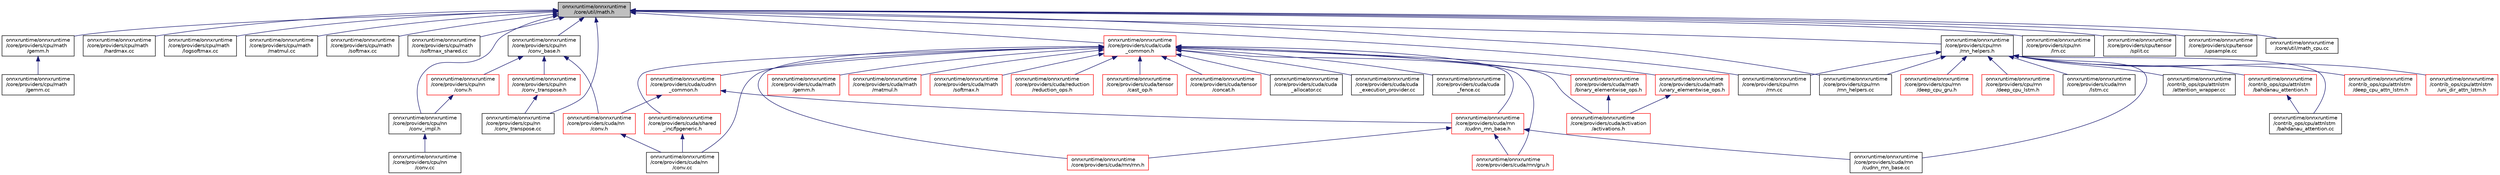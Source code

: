 digraph "onnxruntime/onnxruntime/core/util/math.h"
{
  edge [fontname="Helvetica",fontsize="10",labelfontname="Helvetica",labelfontsize="10"];
  node [fontname="Helvetica",fontsize="10",shape=record];
  Node40 [label="onnxruntime/onnxruntime\l/core/util/math.h",height=0.2,width=0.4,color="black", fillcolor="grey75", style="filled", fontcolor="black"];
  Node40 -> Node41 [dir="back",color="midnightblue",fontsize="10",style="solid"];
  Node41 [label="onnxruntime/onnxruntime\l/core/providers/cpu/math\l/gemm.h",height=0.2,width=0.4,color="black", fillcolor="white", style="filled",URL="$cpu_2math_2gemm_8h.html"];
  Node41 -> Node42 [dir="back",color="midnightblue",fontsize="10",style="solid"];
  Node42 [label="onnxruntime/onnxruntime\l/core/providers/cpu/math\l/gemm.cc",height=0.2,width=0.4,color="black", fillcolor="white", style="filled",URL="$cpu_2math_2gemm_8cc.html"];
  Node40 -> Node43 [dir="back",color="midnightblue",fontsize="10",style="solid"];
  Node43 [label="onnxruntime/onnxruntime\l/core/providers/cpu/math\l/hardmax.cc",height=0.2,width=0.4,color="black", fillcolor="white", style="filled",URL="$hardmax_8cc.html"];
  Node40 -> Node44 [dir="back",color="midnightblue",fontsize="10",style="solid"];
  Node44 [label="onnxruntime/onnxruntime\l/core/providers/cpu/math\l/logsoftmax.cc",height=0.2,width=0.4,color="black", fillcolor="white", style="filled",URL="$logsoftmax_8cc.html"];
  Node40 -> Node45 [dir="back",color="midnightblue",fontsize="10",style="solid"];
  Node45 [label="onnxruntime/onnxruntime\l/core/providers/cpu/math\l/matmul.cc",height=0.2,width=0.4,color="black", fillcolor="white", style="filled",URL="$cpu_2math_2matmul_8cc.html"];
  Node40 -> Node46 [dir="back",color="midnightblue",fontsize="10",style="solid"];
  Node46 [label="onnxruntime/onnxruntime\l/core/providers/cpu/math\l/softmax.cc",height=0.2,width=0.4,color="black", fillcolor="white", style="filled",URL="$cpu_2math_2softmax_8cc.html"];
  Node40 -> Node47 [dir="back",color="midnightblue",fontsize="10",style="solid"];
  Node47 [label="onnxruntime/onnxruntime\l/core/providers/cpu/math\l/softmax_shared.cc",height=0.2,width=0.4,color="black", fillcolor="white", style="filled",URL="$softmax__shared_8cc.html"];
  Node40 -> Node48 [dir="back",color="midnightblue",fontsize="10",style="solid"];
  Node48 [label="onnxruntime/onnxruntime\l/core/providers/cpu/nn\l/conv_base.h",height=0.2,width=0.4,color="black", fillcolor="white", style="filled",URL="$conv__base_8h.html"];
  Node48 -> Node49 [dir="back",color="midnightblue",fontsize="10",style="solid"];
  Node49 [label="onnxruntime/onnxruntime\l/core/providers/cpu/nn\l/conv.h",height=0.2,width=0.4,color="red", fillcolor="white", style="filled",URL="$cpu_2nn_2conv_8h.html"];
  Node49 -> Node50 [dir="back",color="midnightblue",fontsize="10",style="solid"];
  Node50 [label="onnxruntime/onnxruntime\l/core/providers/cpu/nn\l/conv_impl.h",height=0.2,width=0.4,color="black", fillcolor="white", style="filled",URL="$conv__impl_8h.html"];
  Node50 -> Node51 [dir="back",color="midnightblue",fontsize="10",style="solid"];
  Node51 [label="onnxruntime/onnxruntime\l/core/providers/cpu/nn\l/conv.cc",height=0.2,width=0.4,color="black", fillcolor="white", style="filled",URL="$cpu_2nn_2conv_8cc.html"];
  Node48 -> Node54 [dir="back",color="midnightblue",fontsize="10",style="solid"];
  Node54 [label="onnxruntime/onnxruntime\l/core/providers/cpu/nn\l/conv_transpose.h",height=0.2,width=0.4,color="red", fillcolor="white", style="filled",URL="$cpu_2nn_2conv__transpose_8h.html"];
  Node54 -> Node55 [dir="back",color="midnightblue",fontsize="10",style="solid"];
  Node55 [label="onnxruntime/onnxruntime\l/core/providers/cpu/nn\l/conv_transpose.cc",height=0.2,width=0.4,color="black", fillcolor="white", style="filled",URL="$cpu_2nn_2conv__transpose_8cc.html"];
  Node48 -> Node58 [dir="back",color="midnightblue",fontsize="10",style="solid"];
  Node58 [label="onnxruntime/onnxruntime\l/core/providers/cuda/nn\l/conv.h",height=0.2,width=0.4,color="red", fillcolor="white", style="filled",URL="$cuda_2nn_2conv_8h.html"];
  Node58 -> Node59 [dir="back",color="midnightblue",fontsize="10",style="solid"];
  Node59 [label="onnxruntime/onnxruntime\l/core/providers/cuda/nn\l/conv.cc",height=0.2,width=0.4,color="black", fillcolor="white", style="filled",URL="$cuda_2nn_2conv_8cc.html"];
  Node40 -> Node50 [dir="back",color="midnightblue",fontsize="10",style="solid"];
  Node40 -> Node55 [dir="back",color="midnightblue",fontsize="10",style="solid"];
  Node40 -> Node60 [dir="back",color="midnightblue",fontsize="10",style="solid"];
  Node60 [label="onnxruntime/onnxruntime\l/core/providers/cpu/nn\l/lrn.cc",height=0.2,width=0.4,color="black", fillcolor="white", style="filled",URL="$cpu_2nn_2lrn_8cc.html"];
  Node40 -> Node61 [dir="back",color="midnightblue",fontsize="10",style="solid"];
  Node61 [label="onnxruntime/onnxruntime\l/core/providers/cpu/rnn\l/rnn.cc",height=0.2,width=0.4,color="black", fillcolor="white", style="filled",URL="$cpu_2rnn_2rnn_8cc.html"];
  Node40 -> Node62 [dir="back",color="midnightblue",fontsize="10",style="solid"];
  Node62 [label="onnxruntime/onnxruntime\l/core/providers/cpu/rnn\l/rnn_helpers.cc",height=0.2,width=0.4,color="black", fillcolor="white", style="filled",URL="$rnn__helpers_8cc.html"];
  Node40 -> Node63 [dir="back",color="midnightblue",fontsize="10",style="solid"];
  Node63 [label="onnxruntime/onnxruntime\l/core/providers/cpu/rnn\l/rnn_helpers.h",height=0.2,width=0.4,color="black", fillcolor="white", style="filled",URL="$rnn__helpers_8h.html"];
  Node63 -> Node64 [dir="back",color="midnightblue",fontsize="10",style="solid"];
  Node64 [label="onnxruntime/onnxruntime\l/contrib_ops/cpu/attnlstm\l/attention_wrapper.cc",height=0.2,width=0.4,color="black", fillcolor="white", style="filled",URL="$attention__wrapper_8cc.html"];
  Node63 -> Node65 [dir="back",color="midnightblue",fontsize="10",style="solid"];
  Node65 [label="onnxruntime/onnxruntime\l/contrib_ops/cpu/attnlstm\l/bahdanau_attention.h",height=0.2,width=0.4,color="red", fillcolor="white", style="filled",URL="$bahdanau__attention_8h.html"];
  Node65 -> Node66 [dir="back",color="midnightblue",fontsize="10",style="solid"];
  Node66 [label="onnxruntime/onnxruntime\l/contrib_ops/cpu/attnlstm\l/bahdanau_attention.cc",height=0.2,width=0.4,color="black", fillcolor="white", style="filled",URL="$bahdanau__attention_8cc.html"];
  Node63 -> Node66 [dir="back",color="midnightblue",fontsize="10",style="solid"];
  Node63 -> Node68 [dir="back",color="midnightblue",fontsize="10",style="solid"];
  Node68 [label="onnxruntime/onnxruntime\l/contrib_ops/cpu/attnlstm\l/deep_cpu_attn_lstm.h",height=0.2,width=0.4,color="red", fillcolor="white", style="filled",URL="$deep__cpu__attn__lstm_8h.html"];
  Node63 -> Node69 [dir="back",color="midnightblue",fontsize="10",style="solid"];
  Node69 [label="onnxruntime/onnxruntime\l/contrib_ops/cpu/attnlstm\l/uni_dir_attn_lstm.h",height=0.2,width=0.4,color="red", fillcolor="white", style="filled",URL="$uni__dir__attn__lstm_8h.html"];
  Node63 -> Node71 [dir="back",color="midnightblue",fontsize="10",style="solid"];
  Node71 [label="onnxruntime/onnxruntime\l/core/providers/cpu/rnn\l/deep_cpu_gru.h",height=0.2,width=0.4,color="red", fillcolor="white", style="filled",URL="$deep__cpu__gru_8h.html"];
  Node63 -> Node73 [dir="back",color="midnightblue",fontsize="10",style="solid"];
  Node73 [label="onnxruntime/onnxruntime\l/core/providers/cpu/rnn\l/deep_cpu_lstm.h",height=0.2,width=0.4,color="red", fillcolor="white", style="filled",URL="$deep__cpu__lstm_8h.html"];
  Node63 -> Node61 [dir="back",color="midnightblue",fontsize="10",style="solid"];
  Node63 -> Node62 [dir="back",color="midnightblue",fontsize="10",style="solid"];
  Node63 -> Node75 [dir="back",color="midnightblue",fontsize="10",style="solid"];
  Node75 [label="onnxruntime/onnxruntime\l/core/providers/cuda/rnn\l/cudnn_rnn_base.cc",height=0.2,width=0.4,color="black", fillcolor="white", style="filled",URL="$cudnn__rnn__base_8cc.html"];
  Node63 -> Node76 [dir="back",color="midnightblue",fontsize="10",style="solid"];
  Node76 [label="onnxruntime/onnxruntime\l/core/providers/cuda/rnn\l/lstm.cc",height=0.2,width=0.4,color="black", fillcolor="white", style="filled",URL="$lstm_8cc.html"];
  Node40 -> Node77 [dir="back",color="midnightblue",fontsize="10",style="solid"];
  Node77 [label="onnxruntime/onnxruntime\l/core/providers/cpu/tensor\l/split.cc",height=0.2,width=0.4,color="black", fillcolor="white", style="filled",URL="$split_8cc.html"];
  Node40 -> Node78 [dir="back",color="midnightblue",fontsize="10",style="solid"];
  Node78 [label="onnxruntime/onnxruntime\l/core/providers/cpu/tensor\l/upsample.cc",height=0.2,width=0.4,color="black", fillcolor="white", style="filled",URL="$cpu_2tensor_2upsample_8cc.html"];
  Node40 -> Node79 [dir="back",color="midnightblue",fontsize="10",style="solid"];
  Node79 [label="onnxruntime/onnxruntime\l/core/providers/cuda/cuda\l_common.h",height=0.2,width=0.4,color="red", fillcolor="white", style="filled",URL="$cuda__common_8h.html"];
  Node79 -> Node80 [dir="back",color="midnightblue",fontsize="10",style="solid"];
  Node80 [label="onnxruntime/onnxruntime\l/core/providers/cuda/activation\l/activations.h",height=0.2,width=0.4,color="red", fillcolor="white", style="filled",URL="$cuda_2activation_2activations_8h.html"];
  Node79 -> Node82 [dir="back",color="midnightblue",fontsize="10",style="solid"];
  Node82 [label="onnxruntime/onnxruntime\l/core/providers/cuda/cuda\l_allocator.cc",height=0.2,width=0.4,color="black", fillcolor="white", style="filled",URL="$cuda__allocator_8cc.html"];
  Node79 -> Node83 [dir="back",color="midnightblue",fontsize="10",style="solid"];
  Node83 [label="onnxruntime/onnxruntime\l/core/providers/cuda/cuda\l_execution_provider.cc",height=0.2,width=0.4,color="black", fillcolor="white", style="filled",URL="$cuda__execution__provider_8cc.html"];
  Node79 -> Node84 [dir="back",color="midnightblue",fontsize="10",style="solid"];
  Node84 [label="onnxruntime/onnxruntime\l/core/providers/cuda/cuda\l_fence.cc",height=0.2,width=0.4,color="black", fillcolor="white", style="filled",URL="$cuda__fence_8cc.html"];
  Node79 -> Node85 [dir="back",color="midnightblue",fontsize="10",style="solid"];
  Node85 [label="onnxruntime/onnxruntime\l/core/providers/cuda/cudnn\l_common.h",height=0.2,width=0.4,color="red", fillcolor="white", style="filled",URL="$cudnn__common_8h.html"];
  Node85 -> Node58 [dir="back",color="midnightblue",fontsize="10",style="solid"];
  Node85 -> Node98 [dir="back",color="midnightblue",fontsize="10",style="solid"];
  Node98 [label="onnxruntime/onnxruntime\l/core/providers/cuda/rnn\l/cudnn_rnn_base.h",height=0.2,width=0.4,color="red", fillcolor="white", style="filled",URL="$cudnn__rnn__base_8h.html"];
  Node98 -> Node75 [dir="back",color="midnightblue",fontsize="10",style="solid"];
  Node98 -> Node99 [dir="back",color="midnightblue",fontsize="10",style="solid"];
  Node99 [label="onnxruntime/onnxruntime\l/core/providers/cuda/rnn/gru.h",height=0.2,width=0.4,color="red", fillcolor="white", style="filled",URL="$gru_8h.html"];
  Node98 -> Node102 [dir="back",color="midnightblue",fontsize="10",style="solid"];
  Node102 [label="onnxruntime/onnxruntime\l/core/providers/cuda/rnn/rnn.h",height=0.2,width=0.4,color="red", fillcolor="white", style="filled",URL="$cuda_2rnn_2rnn_8h.html"];
  Node79 -> Node106 [dir="back",color="midnightblue",fontsize="10",style="solid"];
  Node106 [label="onnxruntime/onnxruntime\l/core/providers/cuda/math\l/binary_elementwise_ops.h",height=0.2,width=0.4,color="red", fillcolor="white", style="filled",URL="$binary__elementwise__ops_8h.html"];
  Node106 -> Node80 [dir="back",color="midnightblue",fontsize="10",style="solid"];
  Node79 -> Node108 [dir="back",color="midnightblue",fontsize="10",style="solid"];
  Node108 [label="onnxruntime/onnxruntime\l/core/providers/cuda/math\l/gemm.h",height=0.2,width=0.4,color="red", fillcolor="white", style="filled",URL="$cuda_2math_2gemm_8h.html"];
  Node79 -> Node109 [dir="back",color="midnightblue",fontsize="10",style="solid"];
  Node109 [label="onnxruntime/onnxruntime\l/core/providers/cuda/math\l/matmul.h",height=0.2,width=0.4,color="red", fillcolor="white", style="filled",URL="$cuda_2math_2matmul_8h.html"];
  Node79 -> Node111 [dir="back",color="midnightblue",fontsize="10",style="solid"];
  Node111 [label="onnxruntime/onnxruntime\l/core/providers/cuda/math\l/softmax.h",height=0.2,width=0.4,color="red", fillcolor="white", style="filled",URL="$cuda_2math_2softmax_8h.html"];
  Node79 -> Node112 [dir="back",color="midnightblue",fontsize="10",style="solid"];
  Node112 [label="onnxruntime/onnxruntime\l/core/providers/cuda/math\l/unary_elementwise_ops.h",height=0.2,width=0.4,color="red", fillcolor="white", style="filled",URL="$unary__elementwise__ops_8h.html"];
  Node112 -> Node80 [dir="back",color="midnightblue",fontsize="10",style="solid"];
  Node79 -> Node59 [dir="back",color="midnightblue",fontsize="10",style="solid"];
  Node79 -> Node114 [dir="back",color="midnightblue",fontsize="10",style="solid"];
  Node114 [label="onnxruntime/onnxruntime\l/core/providers/cuda/reduction\l/reduction_ops.h",height=0.2,width=0.4,color="red", fillcolor="white", style="filled",URL="$cuda_2reduction_2reduction__ops_8h.html"];
  Node79 -> Node98 [dir="back",color="midnightblue",fontsize="10",style="solid"];
  Node79 -> Node99 [dir="back",color="midnightblue",fontsize="10",style="solid"];
  Node79 -> Node102 [dir="back",color="midnightblue",fontsize="10",style="solid"];
  Node79 -> Node115 [dir="back",color="midnightblue",fontsize="10",style="solid"];
  Node115 [label="onnxruntime/onnxruntime\l/core/providers/cuda/shared\l_inc/fpgeneric.h",height=0.2,width=0.4,color="red", fillcolor="white", style="filled",URL="$fpgeneric_8h.html"];
  Node115 -> Node59 [dir="back",color="midnightblue",fontsize="10",style="solid"];
  Node79 -> Node116 [dir="back",color="midnightblue",fontsize="10",style="solid"];
  Node116 [label="onnxruntime/onnxruntime\l/core/providers/cuda/tensor\l/cast_op.h",height=0.2,width=0.4,color="red", fillcolor="white", style="filled",URL="$cuda_2tensor_2cast__op_8h.html"];
  Node79 -> Node118 [dir="back",color="midnightblue",fontsize="10",style="solid"];
  Node118 [label="onnxruntime/onnxruntime\l/core/providers/cuda/tensor\l/concat.h",height=0.2,width=0.4,color="red", fillcolor="white", style="filled",URL="$cuda_2tensor_2concat_8h.html"];
  Node40 -> Node144 [dir="back",color="midnightblue",fontsize="10",style="solid"];
  Node144 [label="onnxruntime/onnxruntime\l/core/util/math_cpu.cc",height=0.2,width=0.4,color="black", fillcolor="white", style="filled",URL="$math__cpu_8cc.html"];
}
